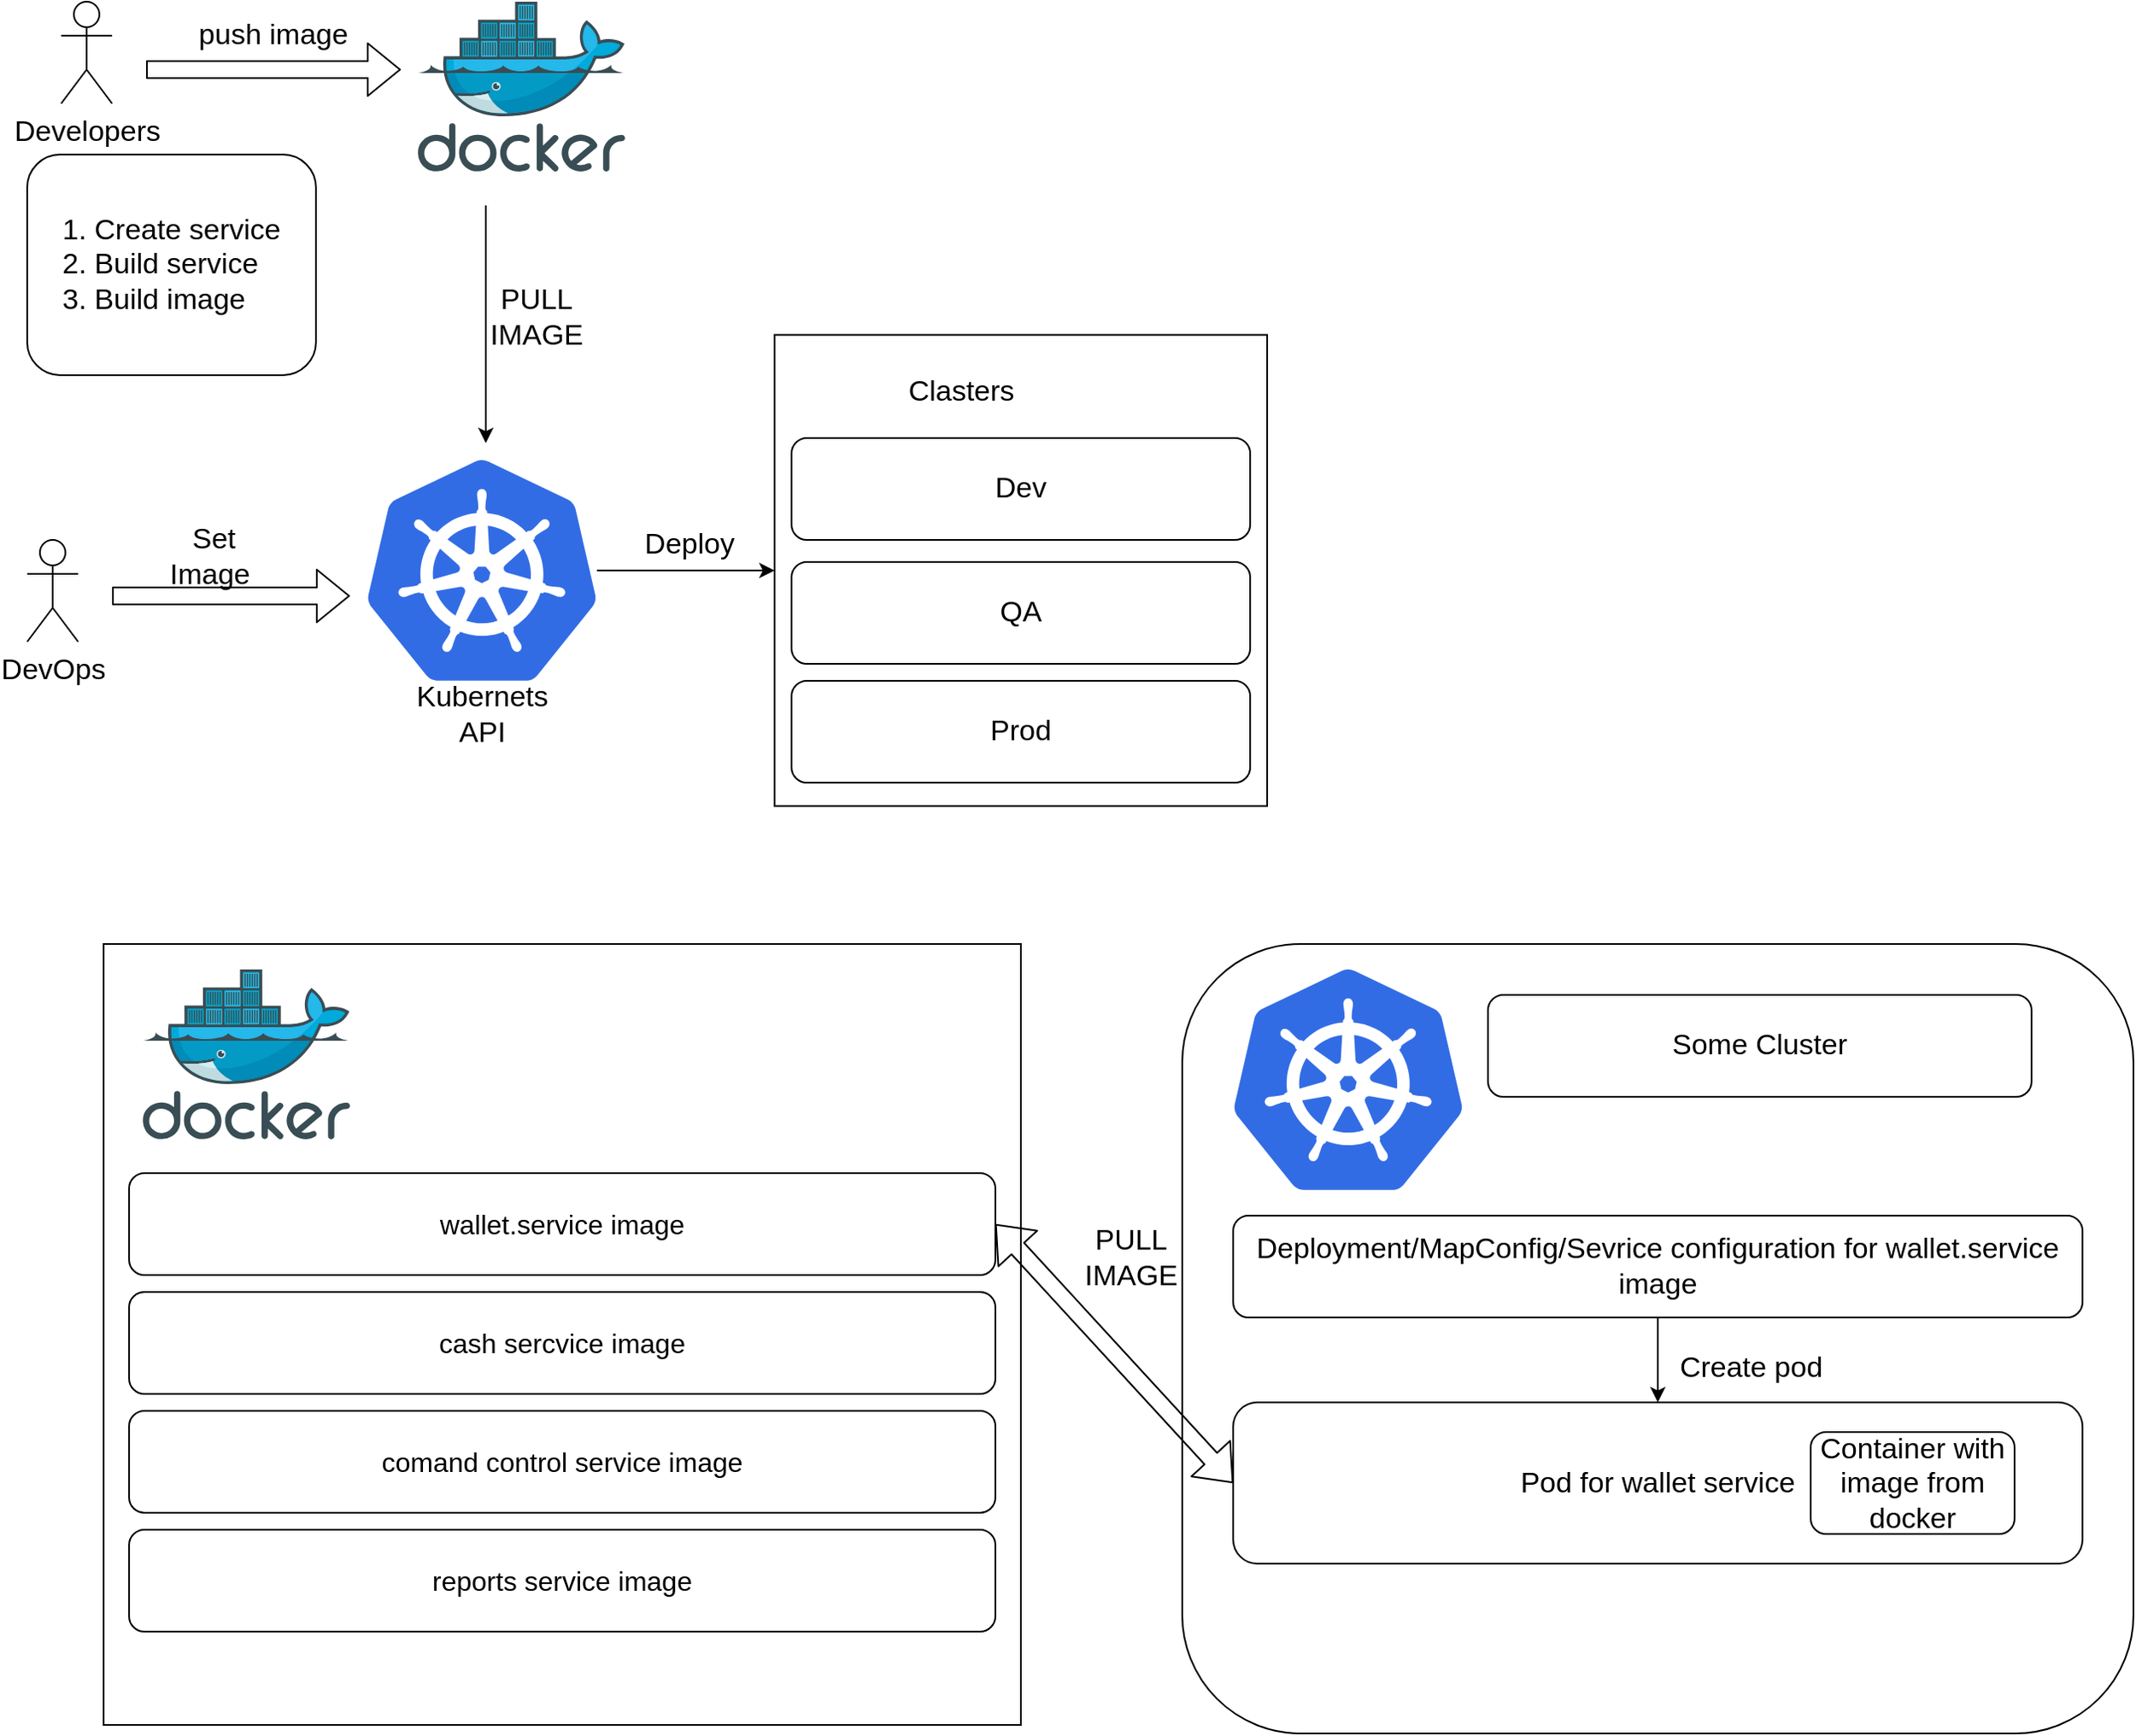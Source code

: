 <mxfile version="14.7.4" type="github">
  <diagram id="4dXcRYqvt67oj2lislC5" name="Page-1">
    <mxGraphModel dx="1564" dy="898" grid="1" gridSize="10" guides="1" tooltips="1" connect="1" arrows="1" fold="1" page="1" pageScale="1" pageWidth="827" pageHeight="1169" math="0" shadow="0">
      <root>
        <mxCell id="0" />
        <mxCell id="1" parent="0" />
        <mxCell id="Oo_7XJ8R2uxZgiFvvZZN-41" value="&lt;div style=&quot;text-align: justify; font-size: 17px;&quot;&gt;&lt;span style=&quot;font-size: 17px;&quot;&gt;1. Create service&lt;/span&gt;&lt;/div&gt;&lt;div style=&quot;text-align: justify; font-size: 17px;&quot;&gt;&lt;span style=&quot;font-size: 17px;&quot;&gt;2. Build service&lt;/span&gt;&lt;/div&gt;&lt;div style=&quot;text-align: justify; font-size: 17px;&quot;&gt;&lt;span style=&quot;font-size: 17px;&quot;&gt;3. Build image&lt;/span&gt;&lt;/div&gt;" style="rounded=1;whiteSpace=wrap;html=1;fontSize=17;" vertex="1" parent="1">
          <mxGeometry x="30" y="170" width="170" height="130" as="geometry" />
        </mxCell>
        <mxCell id="Oo_7XJ8R2uxZgiFvvZZN-2" value="DevOps" style="shape=umlActor;verticalLabelPosition=bottom;verticalAlign=top;html=1;outlineConnect=0;fontSize=17;" vertex="1" parent="1">
          <mxGeometry x="30" y="397" width="30" height="60" as="geometry" />
        </mxCell>
        <mxCell id="Oo_7XJ8R2uxZgiFvvZZN-10" value="" style="shape=flexArrow;endArrow=classic;html=1;fontSize=17;" edge="1" parent="1">
          <mxGeometry width="50" height="50" relative="1" as="geometry">
            <mxPoint x="100" y="120" as="sourcePoint" />
            <mxPoint x="250" y="120" as="targetPoint" />
          </mxGeometry>
        </mxCell>
        <mxCell id="Oo_7XJ8R2uxZgiFvvZZN-11" value="push image" style="text;html=1;strokeColor=none;fillColor=none;align=center;verticalAlign=middle;whiteSpace=wrap;rounded=0;fontSize=17;" vertex="1" parent="1">
          <mxGeometry x="130" y="90" width="90" height="20" as="geometry" />
        </mxCell>
        <mxCell id="Oo_7XJ8R2uxZgiFvvZZN-17" value="" style="aspect=fixed;html=1;points=[];align=center;image;fontSize=17;image=img/lib/mscae/Docker.svg;" vertex="1" parent="1">
          <mxGeometry x="260" y="80" width="121.95" height="100" as="geometry" />
        </mxCell>
        <mxCell id="Oo_7XJ8R2uxZgiFvvZZN-22" value="" style="edgeStyle=orthogonalEdgeStyle;rounded=0;orthogonalLoop=1;jettySize=auto;html=1;fontSize=17;" edge="1" parent="1" source="Oo_7XJ8R2uxZgiFvvZZN-20" target="Oo_7XJ8R2uxZgiFvvZZN-21">
          <mxGeometry relative="1" as="geometry" />
        </mxCell>
        <mxCell id="Oo_7XJ8R2uxZgiFvvZZN-20" value="" style="aspect=fixed;html=1;points=[];align=center;image;fontSize=17;image=img/lib/mscae/Kubernetes.svg;" vertex="1" parent="1">
          <mxGeometry x="230" y="350" width="135.41" height="130" as="geometry" />
        </mxCell>
        <mxCell id="Oo_7XJ8R2uxZgiFvvZZN-21" value="" style="whiteSpace=wrap;html=1;verticalAlign=top;labelBackgroundColor=white;fontSize=17;" vertex="1" parent="1">
          <mxGeometry x="470" y="276.25" width="290" height="277.5" as="geometry" />
        </mxCell>
        <mxCell id="Oo_7XJ8R2uxZgiFvvZZN-23" value="Clasters" style="text;html=1;strokeColor=none;fillColor=none;align=center;verticalAlign=middle;whiteSpace=wrap;rounded=0;fontSize=17;" vertex="1" parent="1">
          <mxGeometry x="560" y="300" width="40" height="20" as="geometry" />
        </mxCell>
        <mxCell id="Oo_7XJ8R2uxZgiFvvZZN-24" value="Dev" style="rounded=1;whiteSpace=wrap;html=1;fontSize=17;" vertex="1" parent="1">
          <mxGeometry x="480" y="337" width="270" height="60" as="geometry" />
        </mxCell>
        <mxCell id="Oo_7XJ8R2uxZgiFvvZZN-25" value="QA" style="rounded=1;whiteSpace=wrap;html=1;fontSize=17;" vertex="1" parent="1">
          <mxGeometry x="480" y="410" width="270" height="60" as="geometry" />
        </mxCell>
        <mxCell id="Oo_7XJ8R2uxZgiFvvZZN-26" value="Prod" style="rounded=1;whiteSpace=wrap;html=1;fontSize=17;" vertex="1" parent="1">
          <mxGeometry x="480" y="480" width="270" height="60" as="geometry" />
        </mxCell>
        <mxCell id="Oo_7XJ8R2uxZgiFvvZZN-29" value="" style="shape=flexArrow;endArrow=classic;html=1;fontSize=17;" edge="1" parent="1">
          <mxGeometry width="50" height="50" relative="1" as="geometry">
            <mxPoint x="80" y="430" as="sourcePoint" />
            <mxPoint x="220" y="430" as="targetPoint" />
            <Array as="points" />
          </mxGeometry>
        </mxCell>
        <mxCell id="Oo_7XJ8R2uxZgiFvvZZN-30" value="Kubernets API" style="text;html=1;strokeColor=none;fillColor=none;align=center;verticalAlign=middle;whiteSpace=wrap;rounded=0;fontSize=17;" vertex="1" parent="1">
          <mxGeometry x="277.71" y="490" width="40" height="20" as="geometry" />
        </mxCell>
        <mxCell id="Oo_7XJ8R2uxZgiFvvZZN-31" value="Set Image&amp;nbsp;" style="text;html=1;strokeColor=none;fillColor=none;align=center;verticalAlign=middle;whiteSpace=wrap;rounded=0;fontSize=17;" vertex="1" parent="1">
          <mxGeometry x="120.0" y="397" width="40" height="20" as="geometry" />
        </mxCell>
        <mxCell id="Oo_7XJ8R2uxZgiFvvZZN-32" value="" style="endArrow=classic;html=1;fontSize=17;" edge="1" parent="1">
          <mxGeometry width="50" height="50" relative="1" as="geometry">
            <mxPoint x="300" y="200" as="sourcePoint" />
            <mxPoint x="300" y="340" as="targetPoint" />
          </mxGeometry>
        </mxCell>
        <mxCell id="Oo_7XJ8R2uxZgiFvvZZN-33" value="PULL IMAGE" style="text;html=1;strokeColor=none;fillColor=none;align=center;verticalAlign=middle;whiteSpace=wrap;rounded=0;fontSize=17;" vertex="1" parent="1">
          <mxGeometry x="310" y="256.25" width="40" height="20" as="geometry" />
        </mxCell>
        <mxCell id="Oo_7XJ8R2uxZgiFvvZZN-35" value="Developers" style="shape=umlActor;verticalLabelPosition=bottom;verticalAlign=top;html=1;outlineConnect=0;fontSize=17;" vertex="1" parent="1">
          <mxGeometry x="50" y="80" width="30" height="60" as="geometry" />
        </mxCell>
        <mxCell id="Oo_7XJ8R2uxZgiFvvZZN-43" value="Deploy" style="text;html=1;strokeColor=none;fillColor=none;align=center;verticalAlign=middle;whiteSpace=wrap;rounded=0;fontSize=17;" vertex="1" parent="1">
          <mxGeometry x="400" y="390" width="40" height="20" as="geometry" />
        </mxCell>
        <mxCell id="Oo_7XJ8R2uxZgiFvvZZN-45" value="" style="rounded=0;whiteSpace=wrap;html=1;" vertex="1" parent="1">
          <mxGeometry x="75" y="635" width="540" height="460" as="geometry" />
        </mxCell>
        <mxCell id="Oo_7XJ8R2uxZgiFvvZZN-46" value="" style="aspect=fixed;html=1;points=[];align=center;image;fontSize=12;image=img/lib/mscae/Docker.svg;" vertex="1" parent="1">
          <mxGeometry x="98.05" y="650" width="121.95" height="100" as="geometry" />
        </mxCell>
        <mxCell id="Oo_7XJ8R2uxZgiFvvZZN-47" value="wallet.service image" style="rounded=1;whiteSpace=wrap;html=1;fontSize=16;" vertex="1" parent="1">
          <mxGeometry x="90" y="770" width="510" height="60" as="geometry" />
        </mxCell>
        <mxCell id="Oo_7XJ8R2uxZgiFvvZZN-48" value="cash sercvice image" style="rounded=1;whiteSpace=wrap;html=1;fontSize=16;" vertex="1" parent="1">
          <mxGeometry x="90" y="840" width="510" height="60" as="geometry" />
        </mxCell>
        <mxCell id="Oo_7XJ8R2uxZgiFvvZZN-49" value="comand control service image" style="rounded=1;whiteSpace=wrap;html=1;fontSize=16;" vertex="1" parent="1">
          <mxGeometry x="90" y="910" width="510" height="60" as="geometry" />
        </mxCell>
        <mxCell id="Oo_7XJ8R2uxZgiFvvZZN-50" value="reports service image" style="rounded=1;whiteSpace=wrap;html=1;fontSize=16;" vertex="1" parent="1">
          <mxGeometry x="90" y="980" width="510" height="60" as="geometry" />
        </mxCell>
        <mxCell id="Oo_7XJ8R2uxZgiFvvZZN-51" value="" style="rounded=1;whiteSpace=wrap;html=1;" vertex="1" parent="1">
          <mxGeometry x="710" y="635" width="560" height="465" as="geometry" />
        </mxCell>
        <mxCell id="Oo_7XJ8R2uxZgiFvvZZN-52" value="" style="aspect=fixed;html=1;points=[];align=center;image;fontSize=17;image=img/lib/mscae/Kubernetes.svg;" vertex="1" parent="1">
          <mxGeometry x="740" y="650" width="135.41" height="130" as="geometry" />
        </mxCell>
        <mxCell id="Oo_7XJ8R2uxZgiFvvZZN-53" value="Some Cluster" style="rounded=1;whiteSpace=wrap;html=1;fontSize=17;" vertex="1" parent="1">
          <mxGeometry x="890" y="665" width="320" height="60" as="geometry" />
        </mxCell>
        <mxCell id="Oo_7XJ8R2uxZgiFvvZZN-57" style="edgeStyle=orthogonalEdgeStyle;rounded=0;orthogonalLoop=1;jettySize=auto;html=1;entryX=0.5;entryY=0;entryDx=0;entryDy=0;fontSize=17;" edge="1" parent="1" source="Oo_7XJ8R2uxZgiFvvZZN-54" target="Oo_7XJ8R2uxZgiFvvZZN-56">
          <mxGeometry relative="1" as="geometry" />
        </mxCell>
        <mxCell id="Oo_7XJ8R2uxZgiFvvZZN-54" value="Deployment/MapConfig/Sevrice configuration for wallet.service image" style="rounded=1;whiteSpace=wrap;html=1;fontSize=17;" vertex="1" parent="1">
          <mxGeometry x="740" y="795" width="500" height="60" as="geometry" />
        </mxCell>
        <mxCell id="Oo_7XJ8R2uxZgiFvvZZN-56" value="Pod for wallet service" style="rounded=1;whiteSpace=wrap;html=1;fontSize=17;" vertex="1" parent="1">
          <mxGeometry x="740" y="905" width="500" height="95" as="geometry" />
        </mxCell>
        <mxCell id="Oo_7XJ8R2uxZgiFvvZZN-58" value="Create pod" style="text;html=1;strokeColor=none;fillColor=none;align=center;verticalAlign=middle;whiteSpace=wrap;rounded=0;fontSize=17;" vertex="1" parent="1">
          <mxGeometry x="1000" y="875" width="90" height="20" as="geometry" />
        </mxCell>
        <mxCell id="Oo_7XJ8R2uxZgiFvvZZN-61" value="PULL IMAGE" style="text;html=1;strokeColor=none;fillColor=none;align=center;verticalAlign=middle;whiteSpace=wrap;rounded=0;fontSize=17;" vertex="1" parent="1">
          <mxGeometry x="660" y="810" width="40" height="20" as="geometry" />
        </mxCell>
        <mxCell id="Oo_7XJ8R2uxZgiFvvZZN-63" value="" style="shape=flexArrow;endArrow=classic;startArrow=classic;html=1;fontSize=17;exitX=0;exitY=0.5;exitDx=0;exitDy=0;entryX=1;entryY=0.5;entryDx=0;entryDy=0;" edge="1" parent="1" source="Oo_7XJ8R2uxZgiFvvZZN-56" target="Oo_7XJ8R2uxZgiFvvZZN-47">
          <mxGeometry width="100" height="100" relative="1" as="geometry">
            <mxPoint x="730" y="970" as="sourcePoint" />
            <mxPoint x="830" y="870" as="targetPoint" />
          </mxGeometry>
        </mxCell>
        <mxCell id="Oo_7XJ8R2uxZgiFvvZZN-65" value="Container with&lt;br&gt;image from docker" style="rounded=1;whiteSpace=wrap;html=1;fontSize=17;" vertex="1" parent="1">
          <mxGeometry x="1080" y="922.5" width="120" height="60" as="geometry" />
        </mxCell>
      </root>
    </mxGraphModel>
  </diagram>
</mxfile>
